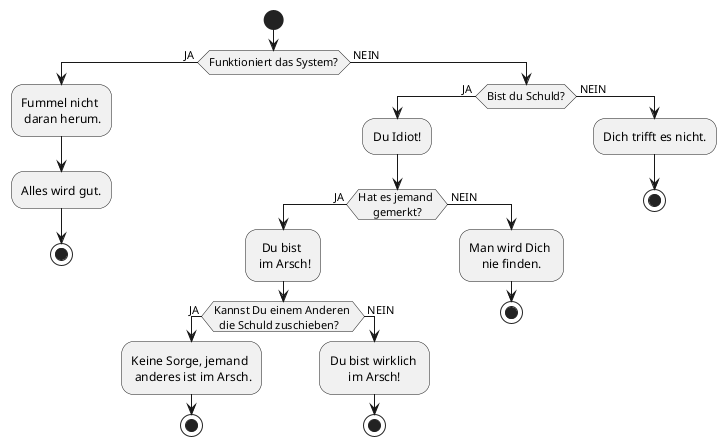 @startuml
start
if (Funktioniert das System?) then (JA )
    :Fummel nicht \n daran herum.;
    :Alles wird gut.;
    stop
else ( NEIN)
    if (Bist du Schuld?) then (JA )
        :Du Idiot!;
        if (Hat es jemand \n     gemerkt?) then (JA )
            :  Du bist \n im Arsch!;
            if (Kannst Du einem Anderen \n  die Schuld zuschieben?) then (JA )
                :Keine Sorge, jemand \n anderes ist im Arsch.;
                stop
            else ( NEIN)
                :Du bist wirklich \n      im Arsch!;
                stop
            endif
        else ( NEIN)
            :Man wird Dich \n    nie finden.;
            stop
        endif
    else ( NEIN)
        :Dich trifft es nicht.;
        stop
    endif
endif
@enduml